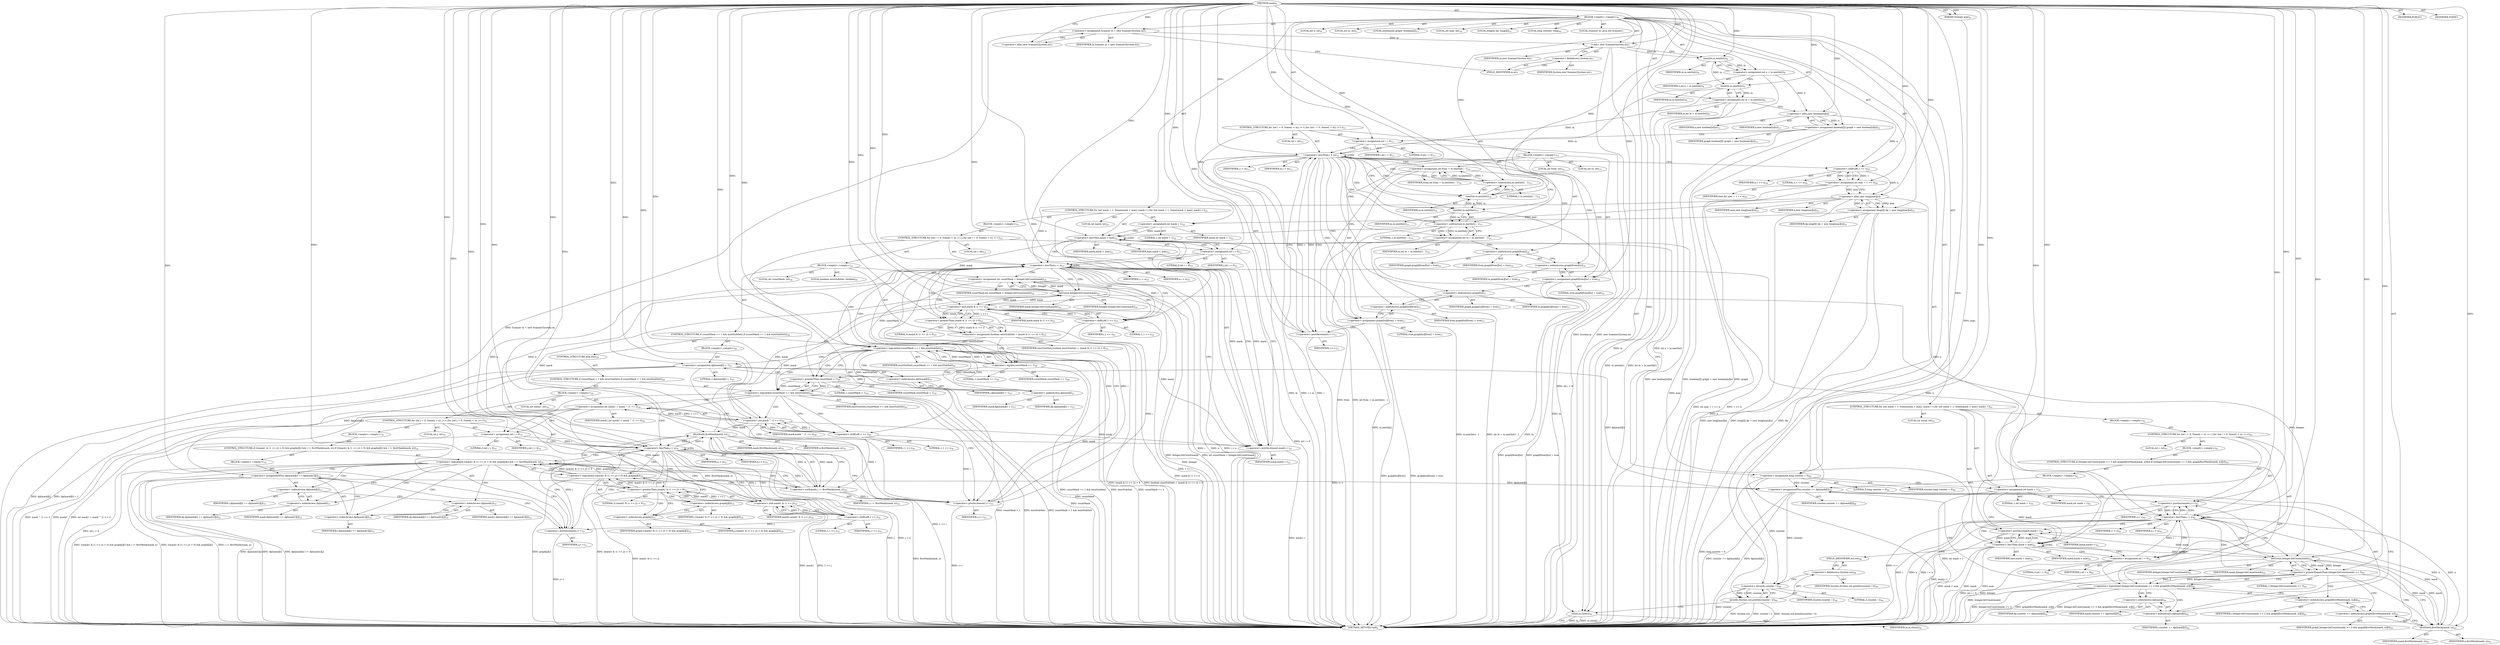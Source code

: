 digraph "main" {  
"19" [label = <(METHOD,main)<SUB>6</SUB>> ]
"20" [label = <(PARAM,String[] args)<SUB>6</SUB>> ]
"21" [label = <(BLOCK,&lt;empty&gt;,&lt;empty&gt;)<SUB>6</SUB>> ]
"4" [label = <(LOCAL,Scanner in: java.util.Scanner)<SUB>7</SUB>> ]
"22" [label = <(&lt;operator&gt;.assignment,Scanner in = new Scanner(System.in))<SUB>7</SUB>> ]
"23" [label = <(IDENTIFIER,in,Scanner in = new Scanner(System.in))<SUB>7</SUB>> ]
"24" [label = <(&lt;operator&gt;.alloc,new Scanner(System.in))<SUB>7</SUB>> ]
"25" [label = <(&lt;init&gt;,new Scanner(System.in))<SUB>7</SUB>> ]
"3" [label = <(IDENTIFIER,in,new Scanner(System.in))<SUB>7</SUB>> ]
"26" [label = <(&lt;operator&gt;.fieldAccess,System.in)<SUB>7</SUB>> ]
"27" [label = <(IDENTIFIER,System,new Scanner(System.in))<SUB>7</SUB>> ]
"28" [label = <(FIELD_IDENTIFIER,in,in)<SUB>7</SUB>> ]
"29" [label = <(LOCAL,int n: int)<SUB>8</SUB>> ]
"30" [label = <(&lt;operator&gt;.assignment,int n = in.nextInt())<SUB>8</SUB>> ]
"31" [label = <(IDENTIFIER,n,int n = in.nextInt())<SUB>8</SUB>> ]
"32" [label = <(nextInt,in.nextInt())<SUB>8</SUB>> ]
"33" [label = <(IDENTIFIER,in,in.nextInt())<SUB>8</SUB>> ]
"34" [label = <(LOCAL,int m: int)<SUB>9</SUB>> ]
"35" [label = <(&lt;operator&gt;.assignment,int m = in.nextInt())<SUB>9</SUB>> ]
"36" [label = <(IDENTIFIER,m,int m = in.nextInt())<SUB>9</SUB>> ]
"37" [label = <(nextInt,in.nextInt())<SUB>9</SUB>> ]
"38" [label = <(IDENTIFIER,in,in.nextInt())<SUB>9</SUB>> ]
"39" [label = <(LOCAL,boolean[][] graph: boolean[][])<SUB>11</SUB>> ]
"40" [label = <(&lt;operator&gt;.assignment,boolean[][] graph = new boolean[n][n])<SUB>11</SUB>> ]
"41" [label = <(IDENTIFIER,graph,boolean[][] graph = new boolean[n][n])<SUB>11</SUB>> ]
"42" [label = <(&lt;operator&gt;.alloc,new boolean[n][n])> ]
"43" [label = <(IDENTIFIER,n,new boolean[n][n])<SUB>11</SUB>> ]
"44" [label = <(IDENTIFIER,n,new boolean[n][n])<SUB>11</SUB>> ]
"45" [label = <(CONTROL_STRUCTURE,for (int i = 0; Some(i &lt; m); i++),for (int i = 0; Some(i &lt; m); i++))<SUB>13</SUB>> ]
"46" [label = <(LOCAL,int i: int)<SUB>13</SUB>> ]
"47" [label = <(&lt;operator&gt;.assignment,int i = 0)<SUB>13</SUB>> ]
"48" [label = <(IDENTIFIER,i,int i = 0)<SUB>13</SUB>> ]
"49" [label = <(LITERAL,0,int i = 0)<SUB>13</SUB>> ]
"50" [label = <(&lt;operator&gt;.lessThan,i &lt; m)<SUB>13</SUB>> ]
"51" [label = <(IDENTIFIER,i,i &lt; m)<SUB>13</SUB>> ]
"52" [label = <(IDENTIFIER,m,i &lt; m)<SUB>13</SUB>> ]
"53" [label = <(&lt;operator&gt;.postIncrement,i++)<SUB>13</SUB>> ]
"54" [label = <(IDENTIFIER,i,i++)<SUB>13</SUB>> ]
"55" [label = <(BLOCK,&lt;empty&gt;,&lt;empty&gt;)<SUB>13</SUB>> ]
"56" [label = <(LOCAL,int from: int)<SUB>14</SUB>> ]
"57" [label = <(&lt;operator&gt;.assignment,int from = in.nextInt() - 1)<SUB>14</SUB>> ]
"58" [label = <(IDENTIFIER,from,int from = in.nextInt() - 1)<SUB>14</SUB>> ]
"59" [label = <(&lt;operator&gt;.subtraction,in.nextInt() - 1)<SUB>14</SUB>> ]
"60" [label = <(nextInt,in.nextInt())<SUB>14</SUB>> ]
"61" [label = <(IDENTIFIER,in,in.nextInt())<SUB>14</SUB>> ]
"62" [label = <(LITERAL,1,in.nextInt() - 1)<SUB>14</SUB>> ]
"63" [label = <(LOCAL,int to: int)<SUB>15</SUB>> ]
"64" [label = <(&lt;operator&gt;.assignment,int to = in.nextInt() - 1)<SUB>15</SUB>> ]
"65" [label = <(IDENTIFIER,to,int to = in.nextInt() - 1)<SUB>15</SUB>> ]
"66" [label = <(&lt;operator&gt;.subtraction,in.nextInt() - 1)<SUB>15</SUB>> ]
"67" [label = <(nextInt,in.nextInt())<SUB>15</SUB>> ]
"68" [label = <(IDENTIFIER,in,in.nextInt())<SUB>15</SUB>> ]
"69" [label = <(LITERAL,1,in.nextInt() - 1)<SUB>15</SUB>> ]
"70" [label = <(&lt;operator&gt;.assignment,graph[from][to] = true)<SUB>16</SUB>> ]
"71" [label = <(&lt;operator&gt;.indexAccess,graph[from][to])<SUB>16</SUB>> ]
"72" [label = <(&lt;operator&gt;.indexAccess,graph[from])<SUB>16</SUB>> ]
"73" [label = <(IDENTIFIER,graph,graph[from][to] = true)<SUB>16</SUB>> ]
"74" [label = <(IDENTIFIER,from,graph[from][to] = true)<SUB>16</SUB>> ]
"75" [label = <(IDENTIFIER,to,graph[from][to] = true)<SUB>16</SUB>> ]
"76" [label = <(LITERAL,true,graph[from][to] = true)<SUB>16</SUB>> ]
"77" [label = <(&lt;operator&gt;.assignment,graph[to][from] = true)<SUB>17</SUB>> ]
"78" [label = <(&lt;operator&gt;.indexAccess,graph[to][from])<SUB>17</SUB>> ]
"79" [label = <(&lt;operator&gt;.indexAccess,graph[to])<SUB>17</SUB>> ]
"80" [label = <(IDENTIFIER,graph,graph[to][from] = true)<SUB>17</SUB>> ]
"81" [label = <(IDENTIFIER,to,graph[to][from] = true)<SUB>17</SUB>> ]
"82" [label = <(IDENTIFIER,from,graph[to][from] = true)<SUB>17</SUB>> ]
"83" [label = <(LITERAL,true,graph[to][from] = true)<SUB>17</SUB>> ]
"84" [label = <(LOCAL,int max: int)<SUB>20</SUB>> ]
"85" [label = <(&lt;operator&gt;.assignment,int max = 1 &lt;&lt; n)<SUB>20</SUB>> ]
"86" [label = <(IDENTIFIER,max,int max = 1 &lt;&lt; n)<SUB>20</SUB>> ]
"87" [label = <(&lt;operator&gt;.shiftLeft,1 &lt;&lt; n)<SUB>20</SUB>> ]
"88" [label = <(LITERAL,1,1 &lt;&lt; n)<SUB>20</SUB>> ]
"89" [label = <(IDENTIFIER,n,1 &lt;&lt; n)<SUB>20</SUB>> ]
"90" [label = <(LOCAL,long[][] dp: long[][])<SUB>21</SUB>> ]
"91" [label = <(&lt;operator&gt;.assignment,long[][] dp = new long[max][n])<SUB>21</SUB>> ]
"92" [label = <(IDENTIFIER,dp,long[][] dp = new long[max][n])<SUB>21</SUB>> ]
"93" [label = <(&lt;operator&gt;.alloc,new long[max][n])> ]
"94" [label = <(IDENTIFIER,max,new long[max][n])<SUB>21</SUB>> ]
"95" [label = <(IDENTIFIER,n,new long[max][n])<SUB>21</SUB>> ]
"96" [label = <(CONTROL_STRUCTURE,for (int mask = 1; Some(mask &lt; max); mask++),for (int mask = 1; Some(mask &lt; max); mask++))<SUB>22</SUB>> ]
"97" [label = <(LOCAL,int mask: int)<SUB>22</SUB>> ]
"98" [label = <(&lt;operator&gt;.assignment,int mask = 1)<SUB>22</SUB>> ]
"99" [label = <(IDENTIFIER,mask,int mask = 1)<SUB>22</SUB>> ]
"100" [label = <(LITERAL,1,int mask = 1)<SUB>22</SUB>> ]
"101" [label = <(&lt;operator&gt;.lessThan,mask &lt; max)<SUB>22</SUB>> ]
"102" [label = <(IDENTIFIER,mask,mask &lt; max)<SUB>22</SUB>> ]
"103" [label = <(IDENTIFIER,max,mask &lt; max)<SUB>22</SUB>> ]
"104" [label = <(&lt;operator&gt;.postIncrement,mask++)<SUB>22</SUB>> ]
"105" [label = <(IDENTIFIER,mask,mask++)<SUB>22</SUB>> ]
"106" [label = <(BLOCK,&lt;empty&gt;,&lt;empty&gt;)<SUB>22</SUB>> ]
"107" [label = <(CONTROL_STRUCTURE,for (int i = 0; Some(i &lt; n); i++),for (int i = 0; Some(i &lt; n); i++))<SUB>23</SUB>> ]
"108" [label = <(LOCAL,int i: int)<SUB>23</SUB>> ]
"109" [label = <(&lt;operator&gt;.assignment,int i = 0)<SUB>23</SUB>> ]
"110" [label = <(IDENTIFIER,i,int i = 0)<SUB>23</SUB>> ]
"111" [label = <(LITERAL,0,int i = 0)<SUB>23</SUB>> ]
"112" [label = <(&lt;operator&gt;.lessThan,i &lt; n)<SUB>23</SUB>> ]
"113" [label = <(IDENTIFIER,i,i &lt; n)<SUB>23</SUB>> ]
"114" [label = <(IDENTIFIER,n,i &lt; n)<SUB>23</SUB>> ]
"115" [label = <(&lt;operator&gt;.postIncrement,i++)<SUB>23</SUB>> ]
"116" [label = <(IDENTIFIER,i,i++)<SUB>23</SUB>> ]
"117" [label = <(BLOCK,&lt;empty&gt;,&lt;empty&gt;)<SUB>23</SUB>> ]
"118" [label = <(LOCAL,int countMask: int)<SUB>24</SUB>> ]
"119" [label = <(&lt;operator&gt;.assignment,int countMask = Integer.bitCount(mask))<SUB>24</SUB>> ]
"120" [label = <(IDENTIFIER,countMask,int countMask = Integer.bitCount(mask))<SUB>24</SUB>> ]
"121" [label = <(bitCount,Integer.bitCount(mask))<SUB>24</SUB>> ]
"122" [label = <(IDENTIFIER,Integer,Integer.bitCount(mask))<SUB>24</SUB>> ]
"123" [label = <(IDENTIFIER,mask,Integer.bitCount(mask))<SUB>24</SUB>> ]
"124" [label = <(LOCAL,boolean existSubSeti: boolean)<SUB>25</SUB>> ]
"125" [label = <(&lt;operator&gt;.assignment,boolean existSubSeti = (mask &amp; (1 &lt;&lt; i)) &gt; 0)<SUB>25</SUB>> ]
"126" [label = <(IDENTIFIER,existSubSeti,boolean existSubSeti = (mask &amp; (1 &lt;&lt; i)) &gt; 0)<SUB>25</SUB>> ]
"127" [label = <(&lt;operator&gt;.greaterThan,(mask &amp; (1 &lt;&lt; i)) &gt; 0)<SUB>25</SUB>> ]
"128" [label = <(&lt;operator&gt;.and,mask &amp; (1 &lt;&lt; i))<SUB>25</SUB>> ]
"129" [label = <(IDENTIFIER,mask,mask &amp; (1 &lt;&lt; i))<SUB>25</SUB>> ]
"130" [label = <(&lt;operator&gt;.shiftLeft,1 &lt;&lt; i)<SUB>25</SUB>> ]
"131" [label = <(LITERAL,1,1 &lt;&lt; i)<SUB>25</SUB>> ]
"132" [label = <(IDENTIFIER,i,1 &lt;&lt; i)<SUB>25</SUB>> ]
"133" [label = <(LITERAL,0,(mask &amp; (1 &lt;&lt; i)) &gt; 0)<SUB>25</SUB>> ]
"134" [label = <(CONTROL_STRUCTURE,if (countMask == 1 &amp;&amp; existSubSeti),if (countMask == 1 &amp;&amp; existSubSeti))<SUB>26</SUB>> ]
"135" [label = <(&lt;operator&gt;.logicalAnd,countMask == 1 &amp;&amp; existSubSeti)<SUB>26</SUB>> ]
"136" [label = <(&lt;operator&gt;.equals,countMask == 1)<SUB>26</SUB>> ]
"137" [label = <(IDENTIFIER,countMask,countMask == 1)<SUB>26</SUB>> ]
"138" [label = <(LITERAL,1,countMask == 1)<SUB>26</SUB>> ]
"139" [label = <(IDENTIFIER,existSubSeti,countMask == 1 &amp;&amp; existSubSeti)<SUB>26</SUB>> ]
"140" [label = <(BLOCK,&lt;empty&gt;,&lt;empty&gt;)<SUB>26</SUB>> ]
"141" [label = <(&lt;operator&gt;.assignment,dp[mask][i] = 1)<SUB>27</SUB>> ]
"142" [label = <(&lt;operator&gt;.indexAccess,dp[mask][i])<SUB>27</SUB>> ]
"143" [label = <(&lt;operator&gt;.indexAccess,dp[mask])<SUB>27</SUB>> ]
"144" [label = <(IDENTIFIER,dp,dp[mask][i] = 1)<SUB>27</SUB>> ]
"145" [label = <(IDENTIFIER,mask,dp[mask][i] = 1)<SUB>27</SUB>> ]
"146" [label = <(IDENTIFIER,i,dp[mask][i] = 1)<SUB>27</SUB>> ]
"147" [label = <(LITERAL,1,dp[mask][i] = 1)<SUB>27</SUB>> ]
"148" [label = <(CONTROL_STRUCTURE,else,else)<SUB>29</SUB>> ]
"149" [label = <(CONTROL_STRUCTURE,if (countMask &gt; 1 &amp;&amp; existSubSeti),if (countMask &gt; 1 &amp;&amp; existSubSeti))<SUB>29</SUB>> ]
"150" [label = <(&lt;operator&gt;.logicalAnd,countMask &gt; 1 &amp;&amp; existSubSeti)<SUB>29</SUB>> ]
"151" [label = <(&lt;operator&gt;.greaterThan,countMask &gt; 1)<SUB>29</SUB>> ]
"152" [label = <(IDENTIFIER,countMask,countMask &gt; 1)<SUB>29</SUB>> ]
"153" [label = <(LITERAL,1,countMask &gt; 1)<SUB>29</SUB>> ]
"154" [label = <(IDENTIFIER,existSubSeti,countMask &gt; 1 &amp;&amp; existSubSeti)<SUB>29</SUB>> ]
"155" [label = <(BLOCK,&lt;empty&gt;,&lt;empty&gt;)<SUB>29</SUB>> ]
"156" [label = <(LOCAL,int mask1: int)<SUB>30</SUB>> ]
"157" [label = <(&lt;operator&gt;.assignment,int mask1 = mask ^ (1 &lt;&lt; i))<SUB>30</SUB>> ]
"158" [label = <(IDENTIFIER,mask1,int mask1 = mask ^ (1 &lt;&lt; i))<SUB>30</SUB>> ]
"159" [label = <(&lt;operator&gt;.xor,mask ^ (1 &lt;&lt; i))<SUB>30</SUB>> ]
"160" [label = <(IDENTIFIER,mask,mask ^ (1 &lt;&lt; i))<SUB>30</SUB>> ]
"161" [label = <(&lt;operator&gt;.shiftLeft,1 &lt;&lt; i)<SUB>30</SUB>> ]
"162" [label = <(LITERAL,1,1 &lt;&lt; i)<SUB>30</SUB>> ]
"163" [label = <(IDENTIFIER,i,1 &lt;&lt; i)<SUB>30</SUB>> ]
"164" [label = <(CONTROL_STRUCTURE,for (int j = 0; Some(j &lt; n); j++),for (int j = 0; Some(j &lt; n); j++))<SUB>31</SUB>> ]
"165" [label = <(LOCAL,int j: int)<SUB>31</SUB>> ]
"166" [label = <(&lt;operator&gt;.assignment,int j = 0)<SUB>31</SUB>> ]
"167" [label = <(IDENTIFIER,j,int j = 0)<SUB>31</SUB>> ]
"168" [label = <(LITERAL,0,int j = 0)<SUB>31</SUB>> ]
"169" [label = <(&lt;operator&gt;.lessThan,j &lt; n)<SUB>31</SUB>> ]
"170" [label = <(IDENTIFIER,j,j &lt; n)<SUB>31</SUB>> ]
"171" [label = <(IDENTIFIER,n,j &lt; n)<SUB>31</SUB>> ]
"172" [label = <(&lt;operator&gt;.postIncrement,j++)<SUB>31</SUB>> ]
"173" [label = <(IDENTIFIER,j,j++)<SUB>31</SUB>> ]
"174" [label = <(BLOCK,&lt;empty&gt;,&lt;empty&gt;)<SUB>31</SUB>> ]
"175" [label = <(CONTROL_STRUCTURE,if (((mask1 &amp; (1 &lt;&lt; j)) &gt; 0) &amp;&amp; graph[j][i] &amp;&amp; i != firstMask(mask, n)),if (((mask1 &amp; (1 &lt;&lt; j)) &gt; 0) &amp;&amp; graph[j][i] &amp;&amp; i != firstMask(mask, n)))<SUB>32</SUB>> ]
"176" [label = <(&lt;operator&gt;.logicalAnd,((mask1 &amp; (1 &lt;&lt; j)) &gt; 0) &amp;&amp; graph[j][i] &amp;&amp; i != firstMask(mask, n))<SUB>32</SUB>> ]
"177" [label = <(&lt;operator&gt;.logicalAnd,((mask1 &amp; (1 &lt;&lt; j)) &gt; 0) &amp;&amp; graph[j][i])<SUB>32</SUB>> ]
"178" [label = <(&lt;operator&gt;.greaterThan,(mask1 &amp; (1 &lt;&lt; j)) &gt; 0)<SUB>32</SUB>> ]
"179" [label = <(&lt;operator&gt;.and,mask1 &amp; (1 &lt;&lt; j))<SUB>32</SUB>> ]
"180" [label = <(IDENTIFIER,mask1,mask1 &amp; (1 &lt;&lt; j))<SUB>32</SUB>> ]
"181" [label = <(&lt;operator&gt;.shiftLeft,1 &lt;&lt; j)<SUB>32</SUB>> ]
"182" [label = <(LITERAL,1,1 &lt;&lt; j)<SUB>32</SUB>> ]
"183" [label = <(IDENTIFIER,j,1 &lt;&lt; j)<SUB>32</SUB>> ]
"184" [label = <(LITERAL,0,(mask1 &amp; (1 &lt;&lt; j)) &gt; 0)<SUB>32</SUB>> ]
"185" [label = <(&lt;operator&gt;.indexAccess,graph[j][i])<SUB>32</SUB>> ]
"186" [label = <(&lt;operator&gt;.indexAccess,graph[j])<SUB>32</SUB>> ]
"187" [label = <(IDENTIFIER,graph,((mask1 &amp; (1 &lt;&lt; j)) &gt; 0) &amp;&amp; graph[j][i])<SUB>32</SUB>> ]
"188" [label = <(IDENTIFIER,j,((mask1 &amp; (1 &lt;&lt; j)) &gt; 0) &amp;&amp; graph[j][i])<SUB>32</SUB>> ]
"189" [label = <(IDENTIFIER,i,((mask1 &amp; (1 &lt;&lt; j)) &gt; 0) &amp;&amp; graph[j][i])<SUB>32</SUB>> ]
"190" [label = <(&lt;operator&gt;.notEquals,i != firstMask(mask, n))<SUB>32</SUB>> ]
"191" [label = <(IDENTIFIER,i,i != firstMask(mask, n))<SUB>32</SUB>> ]
"192" [label = <(firstMask,firstMask(mask, n))<SUB>32</SUB>> ]
"193" [label = <(IDENTIFIER,mask,firstMask(mask, n))<SUB>32</SUB>> ]
"194" [label = <(IDENTIFIER,n,firstMask(mask, n))<SUB>32</SUB>> ]
"195" [label = <(BLOCK,&lt;empty&gt;,&lt;empty&gt;)<SUB>32</SUB>> ]
"196" [label = <(&lt;operator&gt;.assignmentPlus,dp[mask][i] += dp[mask1][j])<SUB>33</SUB>> ]
"197" [label = <(&lt;operator&gt;.indexAccess,dp[mask][i])<SUB>33</SUB>> ]
"198" [label = <(&lt;operator&gt;.indexAccess,dp[mask])<SUB>33</SUB>> ]
"199" [label = <(IDENTIFIER,dp,dp[mask][i] += dp[mask1][j])<SUB>33</SUB>> ]
"200" [label = <(IDENTIFIER,mask,dp[mask][i] += dp[mask1][j])<SUB>33</SUB>> ]
"201" [label = <(IDENTIFIER,i,dp[mask][i] += dp[mask1][j])<SUB>33</SUB>> ]
"202" [label = <(&lt;operator&gt;.indexAccess,dp[mask1][j])<SUB>33</SUB>> ]
"203" [label = <(&lt;operator&gt;.indexAccess,dp[mask1])<SUB>33</SUB>> ]
"204" [label = <(IDENTIFIER,dp,dp[mask][i] += dp[mask1][j])<SUB>33</SUB>> ]
"205" [label = <(IDENTIFIER,mask1,dp[mask][i] += dp[mask1][j])<SUB>33</SUB>> ]
"206" [label = <(IDENTIFIER,j,dp[mask][i] += dp[mask1][j])<SUB>33</SUB>> ]
"207" [label = <(LOCAL,long counter: long)<SUB>40</SUB>> ]
"208" [label = <(&lt;operator&gt;.assignment,long counter = 0)<SUB>40</SUB>> ]
"209" [label = <(IDENTIFIER,counter,long counter = 0)<SUB>40</SUB>> ]
"210" [label = <(LITERAL,0,long counter = 0)<SUB>40</SUB>> ]
"211" [label = <(CONTROL_STRUCTURE,for (int mask = 1; Some(mask &lt; max); mask++),for (int mask = 1; Some(mask &lt; max); mask++))<SUB>41</SUB>> ]
"212" [label = <(LOCAL,int mask: int)<SUB>41</SUB>> ]
"213" [label = <(&lt;operator&gt;.assignment,int mask = 1)<SUB>41</SUB>> ]
"214" [label = <(IDENTIFIER,mask,int mask = 1)<SUB>41</SUB>> ]
"215" [label = <(LITERAL,1,int mask = 1)<SUB>41</SUB>> ]
"216" [label = <(&lt;operator&gt;.lessThan,mask &lt; max)<SUB>41</SUB>> ]
"217" [label = <(IDENTIFIER,mask,mask &lt; max)<SUB>41</SUB>> ]
"218" [label = <(IDENTIFIER,max,mask &lt; max)<SUB>41</SUB>> ]
"219" [label = <(&lt;operator&gt;.postIncrement,mask++)<SUB>41</SUB>> ]
"220" [label = <(IDENTIFIER,mask,mask++)<SUB>41</SUB>> ]
"221" [label = <(BLOCK,&lt;empty&gt;,&lt;empty&gt;)<SUB>41</SUB>> ]
"222" [label = <(CONTROL_STRUCTURE,for (int i = 0; Some(i &lt; n); i++),for (int i = 0; Some(i &lt; n); i++))<SUB>42</SUB>> ]
"223" [label = <(LOCAL,int i: int)<SUB>42</SUB>> ]
"224" [label = <(&lt;operator&gt;.assignment,int i = 0)<SUB>42</SUB>> ]
"225" [label = <(IDENTIFIER,i,int i = 0)<SUB>42</SUB>> ]
"226" [label = <(LITERAL,0,int i = 0)<SUB>42</SUB>> ]
"227" [label = <(&lt;operator&gt;.lessThan,i &lt; n)<SUB>42</SUB>> ]
"228" [label = <(IDENTIFIER,i,i &lt; n)<SUB>42</SUB>> ]
"229" [label = <(IDENTIFIER,n,i &lt; n)<SUB>42</SUB>> ]
"230" [label = <(&lt;operator&gt;.postIncrement,i++)<SUB>42</SUB>> ]
"231" [label = <(IDENTIFIER,i,i++)<SUB>42</SUB>> ]
"232" [label = <(BLOCK,&lt;empty&gt;,&lt;empty&gt;)<SUB>42</SUB>> ]
"233" [label = <(CONTROL_STRUCTURE,if (Integer.bitCount(mask) &gt;= 3 &amp;&amp; graph[firstMask(mask, n)][i]),if (Integer.bitCount(mask) &gt;= 3 &amp;&amp; graph[firstMask(mask, n)][i]))<SUB>43</SUB>> ]
"234" [label = <(&lt;operator&gt;.logicalAnd,Integer.bitCount(mask) &gt;= 3 &amp;&amp; graph[firstMask(mask, n)][i])<SUB>43</SUB>> ]
"235" [label = <(&lt;operator&gt;.greaterEqualsThan,Integer.bitCount(mask) &gt;= 3)<SUB>43</SUB>> ]
"236" [label = <(bitCount,Integer.bitCount(mask))<SUB>43</SUB>> ]
"237" [label = <(IDENTIFIER,Integer,Integer.bitCount(mask))<SUB>43</SUB>> ]
"238" [label = <(IDENTIFIER,mask,Integer.bitCount(mask))<SUB>43</SUB>> ]
"239" [label = <(LITERAL,3,Integer.bitCount(mask) &gt;= 3)<SUB>43</SUB>> ]
"240" [label = <(&lt;operator&gt;.indexAccess,graph[firstMask(mask, n)][i])<SUB>43</SUB>> ]
"241" [label = <(&lt;operator&gt;.indexAccess,graph[firstMask(mask, n)])<SUB>43</SUB>> ]
"242" [label = <(IDENTIFIER,graph,Integer.bitCount(mask) &gt;= 3 &amp;&amp; graph[firstMask(mask, n)][i])<SUB>43</SUB>> ]
"243" [label = <(firstMask,firstMask(mask, n))<SUB>43</SUB>> ]
"244" [label = <(IDENTIFIER,mask,firstMask(mask, n))<SUB>43</SUB>> ]
"245" [label = <(IDENTIFIER,n,firstMask(mask, n))<SUB>43</SUB>> ]
"246" [label = <(IDENTIFIER,i,Integer.bitCount(mask) &gt;= 3 &amp;&amp; graph[firstMask(mask, n)][i])<SUB>43</SUB>> ]
"247" [label = <(BLOCK,&lt;empty&gt;,&lt;empty&gt;)<SUB>43</SUB>> ]
"248" [label = <(&lt;operator&gt;.assignmentPlus,counter += dp[mask][i])<SUB>44</SUB>> ]
"249" [label = <(IDENTIFIER,counter,counter += dp[mask][i])<SUB>44</SUB>> ]
"250" [label = <(&lt;operator&gt;.indexAccess,dp[mask][i])<SUB>44</SUB>> ]
"251" [label = <(&lt;operator&gt;.indexAccess,dp[mask])<SUB>44</SUB>> ]
"252" [label = <(IDENTIFIER,dp,counter += dp[mask][i])<SUB>44</SUB>> ]
"253" [label = <(IDENTIFIER,mask,counter += dp[mask][i])<SUB>44</SUB>> ]
"254" [label = <(IDENTIFIER,i,counter += dp[mask][i])<SUB>44</SUB>> ]
"255" [label = <(println,System.out.println(counter / 2))<SUB>49</SUB>> ]
"256" [label = <(&lt;operator&gt;.fieldAccess,System.out)<SUB>49</SUB>> ]
"257" [label = <(IDENTIFIER,System,System.out.println(counter / 2))<SUB>49</SUB>> ]
"258" [label = <(FIELD_IDENTIFIER,out,out)<SUB>49</SUB>> ]
"259" [label = <(&lt;operator&gt;.division,counter / 2)<SUB>49</SUB>> ]
"260" [label = <(IDENTIFIER,counter,counter / 2)<SUB>49</SUB>> ]
"261" [label = <(LITERAL,2,counter / 2)<SUB>49</SUB>> ]
"262" [label = <(close,in.close())<SUB>50</SUB>> ]
"263" [label = <(IDENTIFIER,in,in.close())<SUB>50</SUB>> ]
"264" [label = <(MODIFIER,PUBLIC)> ]
"265" [label = <(MODIFIER,STATIC)> ]
"266" [label = <(METHOD_RETURN,void)<SUB>6</SUB>> ]
  "19" -> "20"  [ label = "AST: "] 
  "19" -> "21"  [ label = "AST: "] 
  "19" -> "264"  [ label = "AST: "] 
  "19" -> "265"  [ label = "AST: "] 
  "19" -> "266"  [ label = "AST: "] 
  "21" -> "4"  [ label = "AST: "] 
  "21" -> "22"  [ label = "AST: "] 
  "21" -> "25"  [ label = "AST: "] 
  "21" -> "29"  [ label = "AST: "] 
  "21" -> "30"  [ label = "AST: "] 
  "21" -> "34"  [ label = "AST: "] 
  "21" -> "35"  [ label = "AST: "] 
  "21" -> "39"  [ label = "AST: "] 
  "21" -> "40"  [ label = "AST: "] 
  "21" -> "45"  [ label = "AST: "] 
  "21" -> "84"  [ label = "AST: "] 
  "21" -> "85"  [ label = "AST: "] 
  "21" -> "90"  [ label = "AST: "] 
  "21" -> "91"  [ label = "AST: "] 
  "21" -> "96"  [ label = "AST: "] 
  "21" -> "207"  [ label = "AST: "] 
  "21" -> "208"  [ label = "AST: "] 
  "21" -> "211"  [ label = "AST: "] 
  "21" -> "255"  [ label = "AST: "] 
  "21" -> "262"  [ label = "AST: "] 
  "22" -> "23"  [ label = "AST: "] 
  "22" -> "24"  [ label = "AST: "] 
  "25" -> "3"  [ label = "AST: "] 
  "25" -> "26"  [ label = "AST: "] 
  "26" -> "27"  [ label = "AST: "] 
  "26" -> "28"  [ label = "AST: "] 
  "30" -> "31"  [ label = "AST: "] 
  "30" -> "32"  [ label = "AST: "] 
  "32" -> "33"  [ label = "AST: "] 
  "35" -> "36"  [ label = "AST: "] 
  "35" -> "37"  [ label = "AST: "] 
  "37" -> "38"  [ label = "AST: "] 
  "40" -> "41"  [ label = "AST: "] 
  "40" -> "42"  [ label = "AST: "] 
  "42" -> "43"  [ label = "AST: "] 
  "42" -> "44"  [ label = "AST: "] 
  "45" -> "46"  [ label = "AST: "] 
  "45" -> "47"  [ label = "AST: "] 
  "45" -> "50"  [ label = "AST: "] 
  "45" -> "53"  [ label = "AST: "] 
  "45" -> "55"  [ label = "AST: "] 
  "47" -> "48"  [ label = "AST: "] 
  "47" -> "49"  [ label = "AST: "] 
  "50" -> "51"  [ label = "AST: "] 
  "50" -> "52"  [ label = "AST: "] 
  "53" -> "54"  [ label = "AST: "] 
  "55" -> "56"  [ label = "AST: "] 
  "55" -> "57"  [ label = "AST: "] 
  "55" -> "63"  [ label = "AST: "] 
  "55" -> "64"  [ label = "AST: "] 
  "55" -> "70"  [ label = "AST: "] 
  "55" -> "77"  [ label = "AST: "] 
  "57" -> "58"  [ label = "AST: "] 
  "57" -> "59"  [ label = "AST: "] 
  "59" -> "60"  [ label = "AST: "] 
  "59" -> "62"  [ label = "AST: "] 
  "60" -> "61"  [ label = "AST: "] 
  "64" -> "65"  [ label = "AST: "] 
  "64" -> "66"  [ label = "AST: "] 
  "66" -> "67"  [ label = "AST: "] 
  "66" -> "69"  [ label = "AST: "] 
  "67" -> "68"  [ label = "AST: "] 
  "70" -> "71"  [ label = "AST: "] 
  "70" -> "76"  [ label = "AST: "] 
  "71" -> "72"  [ label = "AST: "] 
  "71" -> "75"  [ label = "AST: "] 
  "72" -> "73"  [ label = "AST: "] 
  "72" -> "74"  [ label = "AST: "] 
  "77" -> "78"  [ label = "AST: "] 
  "77" -> "83"  [ label = "AST: "] 
  "78" -> "79"  [ label = "AST: "] 
  "78" -> "82"  [ label = "AST: "] 
  "79" -> "80"  [ label = "AST: "] 
  "79" -> "81"  [ label = "AST: "] 
  "85" -> "86"  [ label = "AST: "] 
  "85" -> "87"  [ label = "AST: "] 
  "87" -> "88"  [ label = "AST: "] 
  "87" -> "89"  [ label = "AST: "] 
  "91" -> "92"  [ label = "AST: "] 
  "91" -> "93"  [ label = "AST: "] 
  "93" -> "94"  [ label = "AST: "] 
  "93" -> "95"  [ label = "AST: "] 
  "96" -> "97"  [ label = "AST: "] 
  "96" -> "98"  [ label = "AST: "] 
  "96" -> "101"  [ label = "AST: "] 
  "96" -> "104"  [ label = "AST: "] 
  "96" -> "106"  [ label = "AST: "] 
  "98" -> "99"  [ label = "AST: "] 
  "98" -> "100"  [ label = "AST: "] 
  "101" -> "102"  [ label = "AST: "] 
  "101" -> "103"  [ label = "AST: "] 
  "104" -> "105"  [ label = "AST: "] 
  "106" -> "107"  [ label = "AST: "] 
  "107" -> "108"  [ label = "AST: "] 
  "107" -> "109"  [ label = "AST: "] 
  "107" -> "112"  [ label = "AST: "] 
  "107" -> "115"  [ label = "AST: "] 
  "107" -> "117"  [ label = "AST: "] 
  "109" -> "110"  [ label = "AST: "] 
  "109" -> "111"  [ label = "AST: "] 
  "112" -> "113"  [ label = "AST: "] 
  "112" -> "114"  [ label = "AST: "] 
  "115" -> "116"  [ label = "AST: "] 
  "117" -> "118"  [ label = "AST: "] 
  "117" -> "119"  [ label = "AST: "] 
  "117" -> "124"  [ label = "AST: "] 
  "117" -> "125"  [ label = "AST: "] 
  "117" -> "134"  [ label = "AST: "] 
  "119" -> "120"  [ label = "AST: "] 
  "119" -> "121"  [ label = "AST: "] 
  "121" -> "122"  [ label = "AST: "] 
  "121" -> "123"  [ label = "AST: "] 
  "125" -> "126"  [ label = "AST: "] 
  "125" -> "127"  [ label = "AST: "] 
  "127" -> "128"  [ label = "AST: "] 
  "127" -> "133"  [ label = "AST: "] 
  "128" -> "129"  [ label = "AST: "] 
  "128" -> "130"  [ label = "AST: "] 
  "130" -> "131"  [ label = "AST: "] 
  "130" -> "132"  [ label = "AST: "] 
  "134" -> "135"  [ label = "AST: "] 
  "134" -> "140"  [ label = "AST: "] 
  "134" -> "148"  [ label = "AST: "] 
  "135" -> "136"  [ label = "AST: "] 
  "135" -> "139"  [ label = "AST: "] 
  "136" -> "137"  [ label = "AST: "] 
  "136" -> "138"  [ label = "AST: "] 
  "140" -> "141"  [ label = "AST: "] 
  "141" -> "142"  [ label = "AST: "] 
  "141" -> "147"  [ label = "AST: "] 
  "142" -> "143"  [ label = "AST: "] 
  "142" -> "146"  [ label = "AST: "] 
  "143" -> "144"  [ label = "AST: "] 
  "143" -> "145"  [ label = "AST: "] 
  "148" -> "149"  [ label = "AST: "] 
  "149" -> "150"  [ label = "AST: "] 
  "149" -> "155"  [ label = "AST: "] 
  "150" -> "151"  [ label = "AST: "] 
  "150" -> "154"  [ label = "AST: "] 
  "151" -> "152"  [ label = "AST: "] 
  "151" -> "153"  [ label = "AST: "] 
  "155" -> "156"  [ label = "AST: "] 
  "155" -> "157"  [ label = "AST: "] 
  "155" -> "164"  [ label = "AST: "] 
  "157" -> "158"  [ label = "AST: "] 
  "157" -> "159"  [ label = "AST: "] 
  "159" -> "160"  [ label = "AST: "] 
  "159" -> "161"  [ label = "AST: "] 
  "161" -> "162"  [ label = "AST: "] 
  "161" -> "163"  [ label = "AST: "] 
  "164" -> "165"  [ label = "AST: "] 
  "164" -> "166"  [ label = "AST: "] 
  "164" -> "169"  [ label = "AST: "] 
  "164" -> "172"  [ label = "AST: "] 
  "164" -> "174"  [ label = "AST: "] 
  "166" -> "167"  [ label = "AST: "] 
  "166" -> "168"  [ label = "AST: "] 
  "169" -> "170"  [ label = "AST: "] 
  "169" -> "171"  [ label = "AST: "] 
  "172" -> "173"  [ label = "AST: "] 
  "174" -> "175"  [ label = "AST: "] 
  "175" -> "176"  [ label = "AST: "] 
  "175" -> "195"  [ label = "AST: "] 
  "176" -> "177"  [ label = "AST: "] 
  "176" -> "190"  [ label = "AST: "] 
  "177" -> "178"  [ label = "AST: "] 
  "177" -> "185"  [ label = "AST: "] 
  "178" -> "179"  [ label = "AST: "] 
  "178" -> "184"  [ label = "AST: "] 
  "179" -> "180"  [ label = "AST: "] 
  "179" -> "181"  [ label = "AST: "] 
  "181" -> "182"  [ label = "AST: "] 
  "181" -> "183"  [ label = "AST: "] 
  "185" -> "186"  [ label = "AST: "] 
  "185" -> "189"  [ label = "AST: "] 
  "186" -> "187"  [ label = "AST: "] 
  "186" -> "188"  [ label = "AST: "] 
  "190" -> "191"  [ label = "AST: "] 
  "190" -> "192"  [ label = "AST: "] 
  "192" -> "193"  [ label = "AST: "] 
  "192" -> "194"  [ label = "AST: "] 
  "195" -> "196"  [ label = "AST: "] 
  "196" -> "197"  [ label = "AST: "] 
  "196" -> "202"  [ label = "AST: "] 
  "197" -> "198"  [ label = "AST: "] 
  "197" -> "201"  [ label = "AST: "] 
  "198" -> "199"  [ label = "AST: "] 
  "198" -> "200"  [ label = "AST: "] 
  "202" -> "203"  [ label = "AST: "] 
  "202" -> "206"  [ label = "AST: "] 
  "203" -> "204"  [ label = "AST: "] 
  "203" -> "205"  [ label = "AST: "] 
  "208" -> "209"  [ label = "AST: "] 
  "208" -> "210"  [ label = "AST: "] 
  "211" -> "212"  [ label = "AST: "] 
  "211" -> "213"  [ label = "AST: "] 
  "211" -> "216"  [ label = "AST: "] 
  "211" -> "219"  [ label = "AST: "] 
  "211" -> "221"  [ label = "AST: "] 
  "213" -> "214"  [ label = "AST: "] 
  "213" -> "215"  [ label = "AST: "] 
  "216" -> "217"  [ label = "AST: "] 
  "216" -> "218"  [ label = "AST: "] 
  "219" -> "220"  [ label = "AST: "] 
  "221" -> "222"  [ label = "AST: "] 
  "222" -> "223"  [ label = "AST: "] 
  "222" -> "224"  [ label = "AST: "] 
  "222" -> "227"  [ label = "AST: "] 
  "222" -> "230"  [ label = "AST: "] 
  "222" -> "232"  [ label = "AST: "] 
  "224" -> "225"  [ label = "AST: "] 
  "224" -> "226"  [ label = "AST: "] 
  "227" -> "228"  [ label = "AST: "] 
  "227" -> "229"  [ label = "AST: "] 
  "230" -> "231"  [ label = "AST: "] 
  "232" -> "233"  [ label = "AST: "] 
  "233" -> "234"  [ label = "AST: "] 
  "233" -> "247"  [ label = "AST: "] 
  "234" -> "235"  [ label = "AST: "] 
  "234" -> "240"  [ label = "AST: "] 
  "235" -> "236"  [ label = "AST: "] 
  "235" -> "239"  [ label = "AST: "] 
  "236" -> "237"  [ label = "AST: "] 
  "236" -> "238"  [ label = "AST: "] 
  "240" -> "241"  [ label = "AST: "] 
  "240" -> "246"  [ label = "AST: "] 
  "241" -> "242"  [ label = "AST: "] 
  "241" -> "243"  [ label = "AST: "] 
  "243" -> "244"  [ label = "AST: "] 
  "243" -> "245"  [ label = "AST: "] 
  "247" -> "248"  [ label = "AST: "] 
  "248" -> "249"  [ label = "AST: "] 
  "248" -> "250"  [ label = "AST: "] 
  "250" -> "251"  [ label = "AST: "] 
  "250" -> "254"  [ label = "AST: "] 
  "251" -> "252"  [ label = "AST: "] 
  "251" -> "253"  [ label = "AST: "] 
  "255" -> "256"  [ label = "AST: "] 
  "255" -> "259"  [ label = "AST: "] 
  "256" -> "257"  [ label = "AST: "] 
  "256" -> "258"  [ label = "AST: "] 
  "259" -> "260"  [ label = "AST: "] 
  "259" -> "261"  [ label = "AST: "] 
  "262" -> "263"  [ label = "AST: "] 
  "22" -> "28"  [ label = "CFG: "] 
  "25" -> "32"  [ label = "CFG: "] 
  "30" -> "37"  [ label = "CFG: "] 
  "35" -> "42"  [ label = "CFG: "] 
  "40" -> "47"  [ label = "CFG: "] 
  "85" -> "93"  [ label = "CFG: "] 
  "91" -> "98"  [ label = "CFG: "] 
  "208" -> "213"  [ label = "CFG: "] 
  "255" -> "262"  [ label = "CFG: "] 
  "262" -> "266"  [ label = "CFG: "] 
  "24" -> "22"  [ label = "CFG: "] 
  "26" -> "25"  [ label = "CFG: "] 
  "32" -> "30"  [ label = "CFG: "] 
  "37" -> "35"  [ label = "CFG: "] 
  "42" -> "40"  [ label = "CFG: "] 
  "47" -> "50"  [ label = "CFG: "] 
  "50" -> "60"  [ label = "CFG: "] 
  "50" -> "87"  [ label = "CFG: "] 
  "53" -> "50"  [ label = "CFG: "] 
  "87" -> "85"  [ label = "CFG: "] 
  "93" -> "91"  [ label = "CFG: "] 
  "98" -> "101"  [ label = "CFG: "] 
  "101" -> "109"  [ label = "CFG: "] 
  "101" -> "208"  [ label = "CFG: "] 
  "104" -> "101"  [ label = "CFG: "] 
  "213" -> "216"  [ label = "CFG: "] 
  "216" -> "224"  [ label = "CFG: "] 
  "216" -> "258"  [ label = "CFG: "] 
  "219" -> "216"  [ label = "CFG: "] 
  "256" -> "259"  [ label = "CFG: "] 
  "259" -> "255"  [ label = "CFG: "] 
  "28" -> "26"  [ label = "CFG: "] 
  "57" -> "67"  [ label = "CFG: "] 
  "64" -> "72"  [ label = "CFG: "] 
  "70" -> "79"  [ label = "CFG: "] 
  "77" -> "53"  [ label = "CFG: "] 
  "258" -> "256"  [ label = "CFG: "] 
  "59" -> "57"  [ label = "CFG: "] 
  "66" -> "64"  [ label = "CFG: "] 
  "71" -> "70"  [ label = "CFG: "] 
  "78" -> "77"  [ label = "CFG: "] 
  "109" -> "112"  [ label = "CFG: "] 
  "112" -> "121"  [ label = "CFG: "] 
  "112" -> "104"  [ label = "CFG: "] 
  "115" -> "112"  [ label = "CFG: "] 
  "224" -> "227"  [ label = "CFG: "] 
  "227" -> "236"  [ label = "CFG: "] 
  "227" -> "219"  [ label = "CFG: "] 
  "230" -> "227"  [ label = "CFG: "] 
  "60" -> "59"  [ label = "CFG: "] 
  "67" -> "66"  [ label = "CFG: "] 
  "72" -> "71"  [ label = "CFG: "] 
  "79" -> "78"  [ label = "CFG: "] 
  "119" -> "130"  [ label = "CFG: "] 
  "125" -> "136"  [ label = "CFG: "] 
  "121" -> "119"  [ label = "CFG: "] 
  "127" -> "125"  [ label = "CFG: "] 
  "135" -> "143"  [ label = "CFG: "] 
  "135" -> "151"  [ label = "CFG: "] 
  "234" -> "251"  [ label = "CFG: "] 
  "234" -> "230"  [ label = "CFG: "] 
  "128" -> "127"  [ label = "CFG: "] 
  "136" -> "135"  [ label = "CFG: "] 
  "141" -> "115"  [ label = "CFG: "] 
  "235" -> "234"  [ label = "CFG: "] 
  "235" -> "243"  [ label = "CFG: "] 
  "240" -> "234"  [ label = "CFG: "] 
  "248" -> "230"  [ label = "CFG: "] 
  "130" -> "128"  [ label = "CFG: "] 
  "142" -> "141"  [ label = "CFG: "] 
  "150" -> "161"  [ label = "CFG: "] 
  "150" -> "115"  [ label = "CFG: "] 
  "236" -> "235"  [ label = "CFG: "] 
  "241" -> "240"  [ label = "CFG: "] 
  "250" -> "248"  [ label = "CFG: "] 
  "143" -> "142"  [ label = "CFG: "] 
  "151" -> "150"  [ label = "CFG: "] 
  "157" -> "166"  [ label = "CFG: "] 
  "243" -> "241"  [ label = "CFG: "] 
  "251" -> "250"  [ label = "CFG: "] 
  "159" -> "157"  [ label = "CFG: "] 
  "166" -> "169"  [ label = "CFG: "] 
  "169" -> "181"  [ label = "CFG: "] 
  "169" -> "115"  [ label = "CFG: "] 
  "172" -> "169"  [ label = "CFG: "] 
  "161" -> "159"  [ label = "CFG: "] 
  "176" -> "198"  [ label = "CFG: "] 
  "176" -> "172"  [ label = "CFG: "] 
  "177" -> "176"  [ label = "CFG: "] 
  "177" -> "192"  [ label = "CFG: "] 
  "190" -> "176"  [ label = "CFG: "] 
  "196" -> "172"  [ label = "CFG: "] 
  "178" -> "177"  [ label = "CFG: "] 
  "178" -> "186"  [ label = "CFG: "] 
  "185" -> "177"  [ label = "CFG: "] 
  "192" -> "190"  [ label = "CFG: "] 
  "197" -> "203"  [ label = "CFG: "] 
  "202" -> "196"  [ label = "CFG: "] 
  "179" -> "178"  [ label = "CFG: "] 
  "186" -> "185"  [ label = "CFG: "] 
  "198" -> "197"  [ label = "CFG: "] 
  "203" -> "202"  [ label = "CFG: "] 
  "181" -> "179"  [ label = "CFG: "] 
  "19" -> "24"  [ label = "CFG: "] 
  "20" -> "266"  [ label = "DDG: args"] 
  "22" -> "266"  [ label = "DDG: Scanner in = new Scanner(System.in)"] 
  "25" -> "266"  [ label = "DDG: System.in"] 
  "25" -> "266"  [ label = "DDG: new Scanner(System.in)"] 
  "30" -> "266"  [ label = "DDG: int n = in.nextInt()"] 
  "35" -> "266"  [ label = "DDG: in.nextInt()"] 
  "35" -> "266"  [ label = "DDG: int m = in.nextInt()"] 
  "40" -> "266"  [ label = "DDG: graph"] 
  "40" -> "266"  [ label = "DDG: new boolean[n][n]"] 
  "40" -> "266"  [ label = "DDG: boolean[][] graph = new boolean[n][n]"] 
  "47" -> "266"  [ label = "DDG: int i = 0"] 
  "50" -> "266"  [ label = "DDG: i"] 
  "50" -> "266"  [ label = "DDG: m"] 
  "50" -> "266"  [ label = "DDG: i &lt; m"] 
  "85" -> "266"  [ label = "DDG: 1 &lt;&lt; n"] 
  "85" -> "266"  [ label = "DDG: int max = 1 &lt;&lt; n"] 
  "91" -> "266"  [ label = "DDG: dp"] 
  "93" -> "266"  [ label = "DDG: n"] 
  "91" -> "266"  [ label = "DDG: new long[max][n]"] 
  "91" -> "266"  [ label = "DDG: long[][] dp = new long[max][n]"] 
  "208" -> "266"  [ label = "DDG: long counter = 0"] 
  "213" -> "266"  [ label = "DDG: int mask = 1"] 
  "216" -> "266"  [ label = "DDG: mask"] 
  "216" -> "266"  [ label = "DDG: max"] 
  "216" -> "266"  [ label = "DDG: mask &lt; max"] 
  "255" -> "266"  [ label = "DDG: System.out"] 
  "259" -> "266"  [ label = "DDG: counter"] 
  "255" -> "266"  [ label = "DDG: counter / 2"] 
  "255" -> "266"  [ label = "DDG: System.out.println(counter / 2)"] 
  "262" -> "266"  [ label = "DDG: in"] 
  "262" -> "266"  [ label = "DDG: in.close()"] 
  "224" -> "266"  [ label = "DDG: int i = 0"] 
  "227" -> "266"  [ label = "DDG: i"] 
  "227" -> "266"  [ label = "DDG: n"] 
  "227" -> "266"  [ label = "DDG: i &lt; n"] 
  "219" -> "266"  [ label = "DDG: mask++"] 
  "236" -> "266"  [ label = "DDG: Integer"] 
  "235" -> "266"  [ label = "DDG: Integer.bitCount(mask)"] 
  "234" -> "266"  [ label = "DDG: Integer.bitCount(mask) &gt;= 3"] 
  "234" -> "266"  [ label = "DDG: graph[firstMask(mask, n)][i]"] 
  "234" -> "266"  [ label = "DDG: Integer.bitCount(mask) &gt;= 3 &amp;&amp; graph[firstMask(mask, n)][i]"] 
  "248" -> "266"  [ label = "DDG: dp[mask][i]"] 
  "248" -> "266"  [ label = "DDG: counter += dp[mask][i]"] 
  "230" -> "266"  [ label = "DDG: i++"] 
  "109" -> "266"  [ label = "DDG: int i = 0"] 
  "112" -> "266"  [ label = "DDG: i"] 
  "112" -> "266"  [ label = "DDG: n"] 
  "112" -> "266"  [ label = "DDG: i &lt; n"] 
  "104" -> "266"  [ label = "DDG: mask++"] 
  "121" -> "266"  [ label = "DDG: Integer"] 
  "119" -> "266"  [ label = "DDG: Integer.bitCount(mask)"] 
  "119" -> "266"  [ label = "DDG: int countMask = Integer.bitCount(mask)"] 
  "128" -> "266"  [ label = "DDG: 1 &lt;&lt; i"] 
  "127" -> "266"  [ label = "DDG: mask &amp; (1 &lt;&lt; i)"] 
  "125" -> "266"  [ label = "DDG: (mask &amp; (1 &lt;&lt; i)) &gt; 0"] 
  "125" -> "266"  [ label = "DDG: boolean existSubSeti = (mask &amp; (1 &lt;&lt; i)) &gt; 0"] 
  "136" -> "266"  [ label = "DDG: countMask"] 
  "135" -> "266"  [ label = "DDG: countMask == 1"] 
  "135" -> "266"  [ label = "DDG: existSubSeti"] 
  "135" -> "266"  [ label = "DDG: countMask == 1 &amp;&amp; existSubSeti"] 
  "151" -> "266"  [ label = "DDG: countMask"] 
  "150" -> "266"  [ label = "DDG: countMask &gt; 1"] 
  "150" -> "266"  [ label = "DDG: existSubSeti"] 
  "150" -> "266"  [ label = "DDG: countMask &gt; 1 &amp;&amp; existSubSeti"] 
  "157" -> "266"  [ label = "DDG: mask1"] 
  "159" -> "266"  [ label = "DDG: 1 &lt;&lt; i"] 
  "157" -> "266"  [ label = "DDG: mask ^ (1 &lt;&lt; i)"] 
  "157" -> "266"  [ label = "DDG: int mask1 = mask ^ (1 &lt;&lt; i)"] 
  "166" -> "266"  [ label = "DDG: int j = 0"] 
  "169" -> "266"  [ label = "DDG: j"] 
  "169" -> "266"  [ label = "DDG: j &lt; n"] 
  "179" -> "266"  [ label = "DDG: mask1"] 
  "179" -> "266"  [ label = "DDG: 1 &lt;&lt; j"] 
  "178" -> "266"  [ label = "DDG: mask1 &amp; (1 &lt;&lt; j)"] 
  "177" -> "266"  [ label = "DDG: (mask1 &amp; (1 &lt;&lt; j)) &gt; 0"] 
  "177" -> "266"  [ label = "DDG: graph[j][i]"] 
  "176" -> "266"  [ label = "DDG: ((mask1 &amp; (1 &lt;&lt; j)) &gt; 0) &amp;&amp; graph[j][i]"] 
  "190" -> "266"  [ label = "DDG: firstMask(mask, n)"] 
  "176" -> "266"  [ label = "DDG: i != firstMask(mask, n)"] 
  "176" -> "266"  [ label = "DDG: ((mask1 &amp; (1 &lt;&lt; j)) &gt; 0) &amp;&amp; graph[j][i] &amp;&amp; i != firstMask(mask, n)"] 
  "196" -> "266"  [ label = "DDG: dp[mask][i]"] 
  "196" -> "266"  [ label = "DDG: dp[mask1][j]"] 
  "196" -> "266"  [ label = "DDG: dp[mask][i] += dp[mask1][j]"] 
  "172" -> "266"  [ label = "DDG: j++"] 
  "141" -> "266"  [ label = "DDG: dp[mask][i]"] 
  "141" -> "266"  [ label = "DDG: dp[mask][i] = 1"] 
  "115" -> "266"  [ label = "DDG: i++"] 
  "57" -> "266"  [ label = "DDG: from"] 
  "57" -> "266"  [ label = "DDG: int from = in.nextInt() - 1"] 
  "64" -> "266"  [ label = "DDG: to"] 
  "66" -> "266"  [ label = "DDG: in.nextInt()"] 
  "64" -> "266"  [ label = "DDG: in.nextInt() - 1"] 
  "64" -> "266"  [ label = "DDG: int to = in.nextInt() - 1"] 
  "70" -> "266"  [ label = "DDG: graph[from][to]"] 
  "70" -> "266"  [ label = "DDG: graph[from][to] = true"] 
  "77" -> "266"  [ label = "DDG: graph[to][from]"] 
  "77" -> "266"  [ label = "DDG: graph[to][from] = true"] 
  "53" -> "266"  [ label = "DDG: i++"] 
  "19" -> "20"  [ label = "DDG: "] 
  "19" -> "22"  [ label = "DDG: "] 
  "32" -> "30"  [ label = "DDG: in"] 
  "37" -> "35"  [ label = "DDG: in"] 
  "42" -> "40"  [ label = "DDG: n"] 
  "87" -> "85"  [ label = "DDG: 1"] 
  "87" -> "85"  [ label = "DDG: n"] 
  "93" -> "91"  [ label = "DDG: max"] 
  "93" -> "91"  [ label = "DDG: n"] 
  "19" -> "208"  [ label = "DDG: "] 
  "22" -> "25"  [ label = "DDG: in"] 
  "19" -> "25"  [ label = "DDG: "] 
  "19" -> "47"  [ label = "DDG: "] 
  "19" -> "98"  [ label = "DDG: "] 
  "19" -> "213"  [ label = "DDG: "] 
  "259" -> "255"  [ label = "DDG: counter"] 
  "259" -> "255"  [ label = "DDG: 2"] 
  "37" -> "262"  [ label = "DDG: in"] 
  "67" -> "262"  [ label = "DDG: in"] 
  "19" -> "262"  [ label = "DDG: "] 
  "25" -> "32"  [ label = "DDG: in"] 
  "19" -> "32"  [ label = "DDG: "] 
  "32" -> "37"  [ label = "DDG: in"] 
  "19" -> "37"  [ label = "DDG: "] 
  "30" -> "42"  [ label = "DDG: n"] 
  "19" -> "42"  [ label = "DDG: "] 
  "47" -> "50"  [ label = "DDG: i"] 
  "53" -> "50"  [ label = "DDG: i"] 
  "19" -> "50"  [ label = "DDG: "] 
  "35" -> "50"  [ label = "DDG: m"] 
  "50" -> "53"  [ label = "DDG: i"] 
  "19" -> "53"  [ label = "DDG: "] 
  "59" -> "57"  [ label = "DDG: in.nextInt()"] 
  "59" -> "57"  [ label = "DDG: 1"] 
  "66" -> "64"  [ label = "DDG: in.nextInt()"] 
  "66" -> "64"  [ label = "DDG: 1"] 
  "19" -> "70"  [ label = "DDG: "] 
  "19" -> "77"  [ label = "DDG: "] 
  "19" -> "87"  [ label = "DDG: "] 
  "42" -> "87"  [ label = "DDG: n"] 
  "85" -> "93"  [ label = "DDG: max"] 
  "19" -> "93"  [ label = "DDG: "] 
  "87" -> "93"  [ label = "DDG: n"] 
  "98" -> "101"  [ label = "DDG: mask"] 
  "104" -> "101"  [ label = "DDG: mask"] 
  "19" -> "101"  [ label = "DDG: "] 
  "93" -> "101"  [ label = "DDG: max"] 
  "101" -> "104"  [ label = "DDG: mask"] 
  "128" -> "104"  [ label = "DDG: mask"] 
  "159" -> "104"  [ label = "DDG: mask"] 
  "192" -> "104"  [ label = "DDG: mask"] 
  "19" -> "104"  [ label = "DDG: "] 
  "213" -> "216"  [ label = "DDG: mask"] 
  "219" -> "216"  [ label = "DDG: mask"] 
  "19" -> "216"  [ label = "DDG: "] 
  "101" -> "216"  [ label = "DDG: max"] 
  "216" -> "219"  [ label = "DDG: mask"] 
  "236" -> "219"  [ label = "DDG: mask"] 
  "243" -> "219"  [ label = "DDG: mask"] 
  "19" -> "219"  [ label = "DDG: "] 
  "208" -> "259"  [ label = "DDG: counter"] 
  "248" -> "259"  [ label = "DDG: counter"] 
  "19" -> "259"  [ label = "DDG: "] 
  "19" -> "109"  [ label = "DDG: "] 
  "19" -> "224"  [ label = "DDG: "] 
  "60" -> "59"  [ label = "DDG: in"] 
  "19" -> "59"  [ label = "DDG: "] 
  "67" -> "66"  [ label = "DDG: in"] 
  "19" -> "66"  [ label = "DDG: "] 
  "109" -> "112"  [ label = "DDG: i"] 
  "115" -> "112"  [ label = "DDG: i"] 
  "19" -> "112"  [ label = "DDG: "] 
  "93" -> "112"  [ label = "DDG: n"] 
  "169" -> "112"  [ label = "DDG: n"] 
  "130" -> "115"  [ label = "DDG: i"] 
  "161" -> "115"  [ label = "DDG: i"] 
  "190" -> "115"  [ label = "DDG: i"] 
  "19" -> "115"  [ label = "DDG: "] 
  "121" -> "119"  [ label = "DDG: Integer"] 
  "121" -> "119"  [ label = "DDG: mask"] 
  "127" -> "125"  [ label = "DDG: mask &amp; (1 &lt;&lt; i)"] 
  "127" -> "125"  [ label = "DDG: 0"] 
  "224" -> "227"  [ label = "DDG: i"] 
  "230" -> "227"  [ label = "DDG: i"] 
  "19" -> "227"  [ label = "DDG: "] 
  "93" -> "227"  [ label = "DDG: n"] 
  "243" -> "227"  [ label = "DDG: n"] 
  "112" -> "227"  [ label = "DDG: n"] 
  "227" -> "230"  [ label = "DDG: i"] 
  "19" -> "230"  [ label = "DDG: "] 
  "37" -> "60"  [ label = "DDG: in"] 
  "67" -> "60"  [ label = "DDG: in"] 
  "19" -> "60"  [ label = "DDG: "] 
  "60" -> "67"  [ label = "DDG: in"] 
  "19" -> "67"  [ label = "DDG: "] 
  "19" -> "121"  [ label = "DDG: "] 
  "101" -> "121"  [ label = "DDG: mask"] 
  "128" -> "121"  [ label = "DDG: mask"] 
  "159" -> "121"  [ label = "DDG: mask"] 
  "192" -> "121"  [ label = "DDG: mask"] 
  "128" -> "127"  [ label = "DDG: mask"] 
  "128" -> "127"  [ label = "DDG: 1 &lt;&lt; i"] 
  "19" -> "127"  [ label = "DDG: "] 
  "136" -> "135"  [ label = "DDG: countMask"] 
  "136" -> "135"  [ label = "DDG: 1"] 
  "125" -> "135"  [ label = "DDG: existSubSeti"] 
  "19" -> "135"  [ label = "DDG: "] 
  "19" -> "141"  [ label = "DDG: "] 
  "235" -> "234"  [ label = "DDG: Integer.bitCount(mask)"] 
  "235" -> "234"  [ label = "DDG: 3"] 
  "196" -> "248"  [ label = "DDG: dp[mask][i]"] 
  "141" -> "248"  [ label = "DDG: dp[mask][i]"] 
  "121" -> "128"  [ label = "DDG: mask"] 
  "19" -> "128"  [ label = "DDG: "] 
  "130" -> "128"  [ label = "DDG: 1"] 
  "130" -> "128"  [ label = "DDG: i"] 
  "119" -> "136"  [ label = "DDG: countMask"] 
  "19" -> "136"  [ label = "DDG: "] 
  "236" -> "235"  [ label = "DDG: Integer"] 
  "236" -> "235"  [ label = "DDG: mask"] 
  "19" -> "235"  [ label = "DDG: "] 
  "208" -> "248"  [ label = "DDG: counter"] 
  "19" -> "248"  [ label = "DDG: "] 
  "19" -> "130"  [ label = "DDG: "] 
  "112" -> "130"  [ label = "DDG: i"] 
  "151" -> "150"  [ label = "DDG: countMask"] 
  "151" -> "150"  [ label = "DDG: 1"] 
  "135" -> "150"  [ label = "DDG: existSubSeti"] 
  "19" -> "150"  [ label = "DDG: "] 
  "159" -> "157"  [ label = "DDG: mask"] 
  "159" -> "157"  [ label = "DDG: 1 &lt;&lt; i"] 
  "121" -> "236"  [ label = "DDG: Integer"] 
  "19" -> "236"  [ label = "DDG: "] 
  "216" -> "236"  [ label = "DDG: mask"] 
  "243" -> "236"  [ label = "DDG: mask"] 
  "136" -> "151"  [ label = "DDG: countMask"] 
  "19" -> "151"  [ label = "DDG: "] 
  "19" -> "166"  [ label = "DDG: "] 
  "236" -> "243"  [ label = "DDG: mask"] 
  "19" -> "243"  [ label = "DDG: "] 
  "227" -> "243"  [ label = "DDG: n"] 
  "128" -> "159"  [ label = "DDG: mask"] 
  "19" -> "159"  [ label = "DDG: "] 
  "161" -> "159"  [ label = "DDG: 1"] 
  "161" -> "159"  [ label = "DDG: i"] 
  "166" -> "169"  [ label = "DDG: j"] 
  "172" -> "169"  [ label = "DDG: j"] 
  "19" -> "169"  [ label = "DDG: "] 
  "112" -> "169"  [ label = "DDG: n"] 
  "192" -> "169"  [ label = "DDG: n"] 
  "181" -> "172"  [ label = "DDG: j"] 
  "19" -> "172"  [ label = "DDG: "] 
  "19" -> "161"  [ label = "DDG: "] 
  "130" -> "161"  [ label = "DDG: i"] 
  "177" -> "176"  [ label = "DDG: (mask1 &amp; (1 &lt;&lt; j)) &gt; 0"] 
  "177" -> "176"  [ label = "DDG: graph[j][i]"] 
  "190" -> "176"  [ label = "DDG: i"] 
  "190" -> "176"  [ label = "DDG: firstMask(mask, n)"] 
  "178" -> "177"  [ label = "DDG: mask1 &amp; (1 &lt;&lt; j)"] 
  "178" -> "177"  [ label = "DDG: 0"] 
  "161" -> "190"  [ label = "DDG: i"] 
  "19" -> "190"  [ label = "DDG: "] 
  "192" -> "190"  [ label = "DDG: mask"] 
  "192" -> "190"  [ label = "DDG: n"] 
  "141" -> "196"  [ label = "DDG: dp[mask][i]"] 
  "179" -> "178"  [ label = "DDG: mask1"] 
  "179" -> "178"  [ label = "DDG: 1 &lt;&lt; j"] 
  "19" -> "178"  [ label = "DDG: "] 
  "159" -> "192"  [ label = "DDG: mask"] 
  "19" -> "192"  [ label = "DDG: "] 
  "169" -> "192"  [ label = "DDG: n"] 
  "157" -> "179"  [ label = "DDG: mask1"] 
  "19" -> "179"  [ label = "DDG: "] 
  "181" -> "179"  [ label = "DDG: 1"] 
  "181" -> "179"  [ label = "DDG: j"] 
  "19" -> "181"  [ label = "DDG: "] 
  "169" -> "181"  [ label = "DDG: j"] 
  "50" -> "60"  [ label = "CDG: "] 
  "50" -> "77"  [ label = "CDG: "] 
  "50" -> "64"  [ label = "CDG: "] 
  "50" -> "57"  [ label = "CDG: "] 
  "50" -> "67"  [ label = "CDG: "] 
  "50" -> "50"  [ label = "CDG: "] 
  "50" -> "59"  [ label = "CDG: "] 
  "50" -> "79"  [ label = "CDG: "] 
  "50" -> "70"  [ label = "CDG: "] 
  "50" -> "66"  [ label = "CDG: "] 
  "50" -> "72"  [ label = "CDG: "] 
  "50" -> "71"  [ label = "CDG: "] 
  "50" -> "53"  [ label = "CDG: "] 
  "50" -> "78"  [ label = "CDG: "] 
  "101" -> "104"  [ label = "CDG: "] 
  "101" -> "112"  [ label = "CDG: "] 
  "101" -> "101"  [ label = "CDG: "] 
  "101" -> "109"  [ label = "CDG: "] 
  "216" -> "224"  [ label = "CDG: "] 
  "216" -> "216"  [ label = "CDG: "] 
  "216" -> "227"  [ label = "CDG: "] 
  "216" -> "219"  [ label = "CDG: "] 
  "112" -> "115"  [ label = "CDG: "] 
  "112" -> "136"  [ label = "CDG: "] 
  "112" -> "128"  [ label = "CDG: "] 
  "112" -> "119"  [ label = "CDG: "] 
  "112" -> "121"  [ label = "CDG: "] 
  "112" -> "112"  [ label = "CDG: "] 
  "112" -> "130"  [ label = "CDG: "] 
  "112" -> "127"  [ label = "CDG: "] 
  "112" -> "135"  [ label = "CDG: "] 
  "112" -> "125"  [ label = "CDG: "] 
  "227" -> "230"  [ label = "CDG: "] 
  "227" -> "235"  [ label = "CDG: "] 
  "227" -> "236"  [ label = "CDG: "] 
  "227" -> "234"  [ label = "CDG: "] 
  "227" -> "227"  [ label = "CDG: "] 
  "135" -> "150"  [ label = "CDG: "] 
  "135" -> "151"  [ label = "CDG: "] 
  "135" -> "141"  [ label = "CDG: "] 
  "135" -> "142"  [ label = "CDG: "] 
  "135" -> "143"  [ label = "CDG: "] 
  "234" -> "251"  [ label = "CDG: "] 
  "234" -> "248"  [ label = "CDG: "] 
  "234" -> "250"  [ label = "CDG: "] 
  "235" -> "240"  [ label = "CDG: "] 
  "235" -> "243"  [ label = "CDG: "] 
  "235" -> "241"  [ label = "CDG: "] 
  "150" -> "169"  [ label = "CDG: "] 
  "150" -> "161"  [ label = "CDG: "] 
  "150" -> "166"  [ label = "CDG: "] 
  "150" -> "157"  [ label = "CDG: "] 
  "150" -> "159"  [ label = "CDG: "] 
  "169" -> "169"  [ label = "CDG: "] 
  "169" -> "179"  [ label = "CDG: "] 
  "169" -> "178"  [ label = "CDG: "] 
  "169" -> "181"  [ label = "CDG: "] 
  "169" -> "176"  [ label = "CDG: "] 
  "169" -> "177"  [ label = "CDG: "] 
  "169" -> "172"  [ label = "CDG: "] 
  "176" -> "196"  [ label = "CDG: "] 
  "176" -> "197"  [ label = "CDG: "] 
  "176" -> "198"  [ label = "CDG: "] 
  "176" -> "202"  [ label = "CDG: "] 
  "176" -> "203"  [ label = "CDG: "] 
  "177" -> "192"  [ label = "CDG: "] 
  "177" -> "190"  [ label = "CDG: "] 
  "178" -> "185"  [ label = "CDG: "] 
  "178" -> "186"  [ label = "CDG: "] 
}
